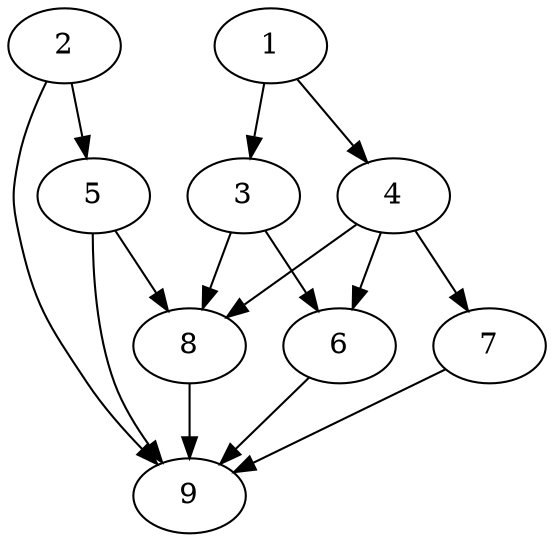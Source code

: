 digraph TestGraph9 {
  1 [compute_size=12800000000, trans_size=64000, ram=1280000, result_size=6400]
  2 [compute_size=25600000000, trans_size=64000, ram=1280000, result_size=6400]
  3 [compute_size=51200000000, trans_size=64000, ram=1280000, result_size=6400]
  4 [compute_size=1600000000, trans_size=1024000, ram=640000, result_size=6400]
  5 [compute_size=12800000000, trans_size=64000, ram=1280000, result_size=6400]
  6 [compute_size=12800000000, trans_size=64000, ram=1280000, result_size=6400]
  7 [compute_size=12800000000, trans_size=64000, ram=1280000, result_size=6400]
  8 [compute_size=12800000000, trans_size=64000, ram=1280000, result_size=6400]
  9 [compute_size=12800000000, trans_size=64000, ram=1280000, result_size=6400]
  1 -> 3
  1 -> 4
  2 -> 5
  2 -> 9
  3 -> 6
  3 -> 8
  4 -> 6
  4 -> 7
  4 -> 8
  5 -> 8
  5 -> 9
  6 -> 9
  7 -> 9
  8 -> 9
}
